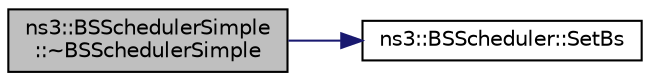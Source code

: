 digraph "ns3::BSSchedulerSimple::~BSSchedulerSimple"
{
  edge [fontname="Helvetica",fontsize="10",labelfontname="Helvetica",labelfontsize="10"];
  node [fontname="Helvetica",fontsize="10",shape=record];
  rankdir="LR";
  Node1 [label="ns3::BSSchedulerSimple\l::~BSSchedulerSimple",height=0.2,width=0.4,color="black", fillcolor="grey75", style="filled", fontcolor="black"];
  Node1 -> Node2 [color="midnightblue",fontsize="10",style="solid"];
  Node2 [label="ns3::BSScheduler::SetBs",height=0.2,width=0.4,color="black", fillcolor="white", style="filled",URL="$d7/d4a/classns3_1_1BSScheduler.html#a64cd43d547d218965cfe03892bdda4f0",tooltip="Set the base station. "];
}
